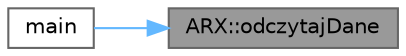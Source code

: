 digraph "ARX::odczytajDane"
{
 // LATEX_PDF_SIZE
  bgcolor="transparent";
  edge [fontname=Helvetica,fontsize=10,labelfontname=Helvetica,labelfontsize=10];
  node [fontname=Helvetica,fontsize=10,shape=box,height=0.2,width=0.4];
  rankdir="RL";
  Node1 [label="ARX::odczytajDane",height=0.2,width=0.4,color="gray40", fillcolor="grey60", style="filled", fontcolor="black",tooltip="Metoda służy do odczytania parametrów obiektu ARX z pliku konfiguracyjnego (json)"];
  Node1 -> Node2 [dir="back",color="steelblue1",style="solid"];
  Node2 [label="main",height=0.2,width=0.4,color="grey40", fillcolor="white", style="filled",URL="$_obiekt_dyskretny_lab_8cpp.html#ae66f6b31b5ad750f1fe042a706a4e3d4",tooltip=" "];
}
